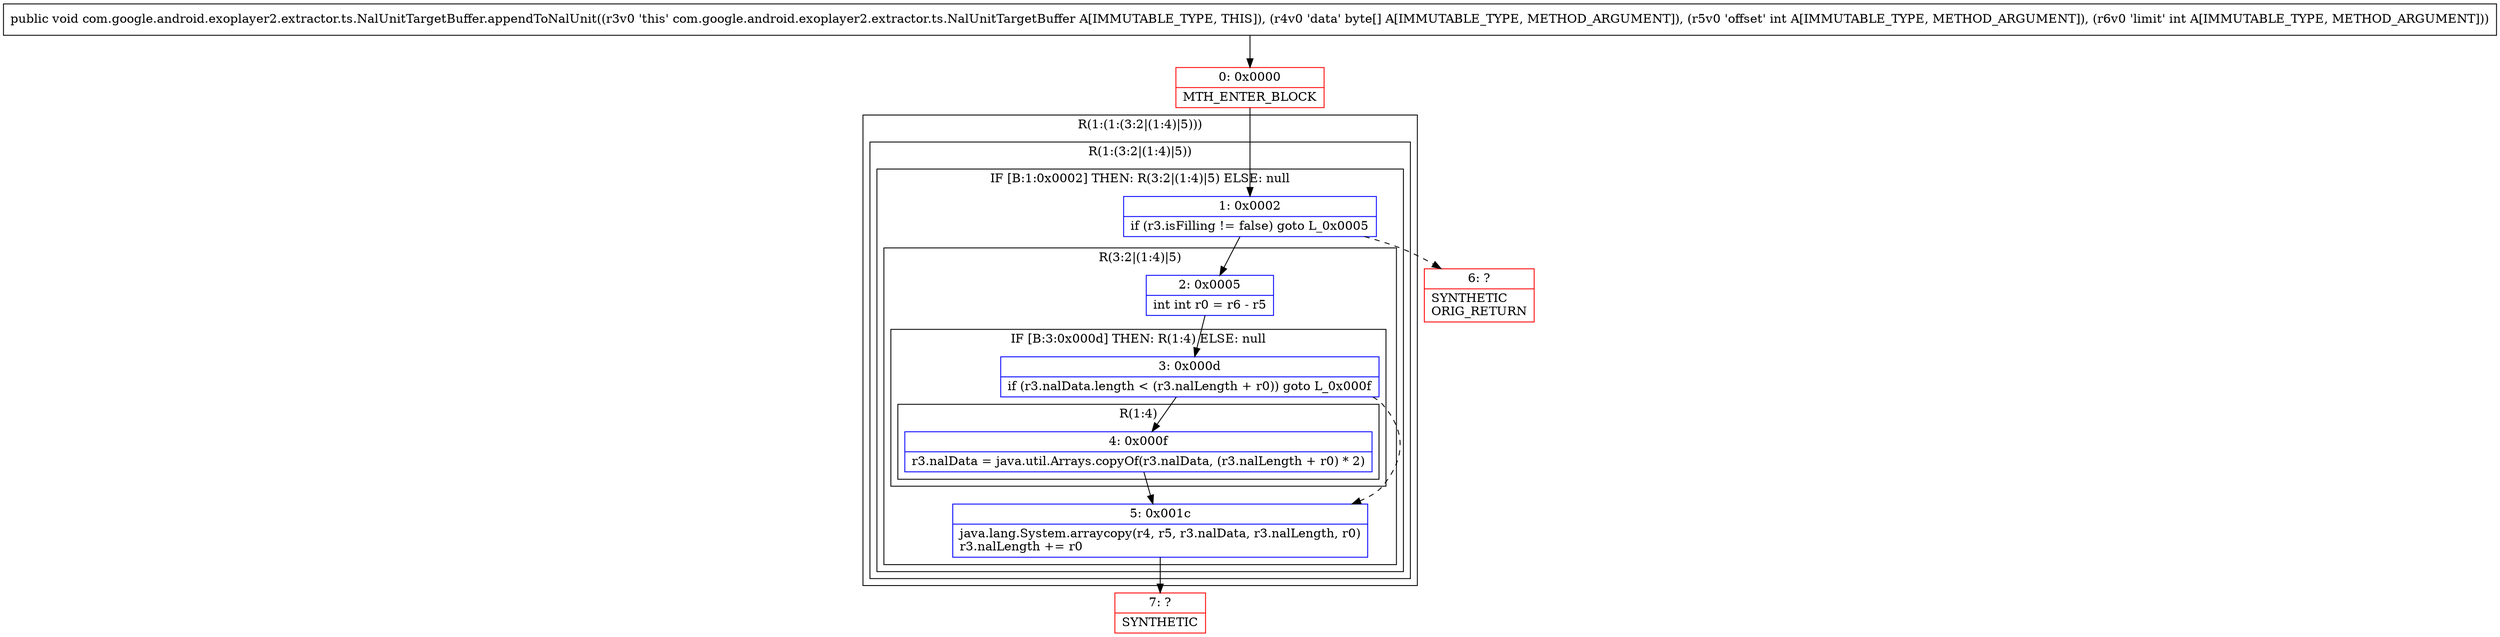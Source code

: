 digraph "CFG forcom.google.android.exoplayer2.extractor.ts.NalUnitTargetBuffer.appendToNalUnit([BII)V" {
subgraph cluster_Region_1448010595 {
label = "R(1:(1:(3:2|(1:4)|5)))";
node [shape=record,color=blue];
subgraph cluster_Region_332357288 {
label = "R(1:(3:2|(1:4)|5))";
node [shape=record,color=blue];
subgraph cluster_IfRegion_435919616 {
label = "IF [B:1:0x0002] THEN: R(3:2|(1:4)|5) ELSE: null";
node [shape=record,color=blue];
Node_1 [shape=record,label="{1\:\ 0x0002|if (r3.isFilling != false) goto L_0x0005\l}"];
subgraph cluster_Region_724410157 {
label = "R(3:2|(1:4)|5)";
node [shape=record,color=blue];
Node_2 [shape=record,label="{2\:\ 0x0005|int int r0 = r6 \- r5\l}"];
subgraph cluster_IfRegion_913559619 {
label = "IF [B:3:0x000d] THEN: R(1:4) ELSE: null";
node [shape=record,color=blue];
Node_3 [shape=record,label="{3\:\ 0x000d|if (r3.nalData.length \< (r3.nalLength + r0)) goto L_0x000f\l}"];
subgraph cluster_Region_1687650210 {
label = "R(1:4)";
node [shape=record,color=blue];
Node_4 [shape=record,label="{4\:\ 0x000f|r3.nalData = java.util.Arrays.copyOf(r3.nalData, (r3.nalLength + r0) * 2)\l}"];
}
}
Node_5 [shape=record,label="{5\:\ 0x001c|java.lang.System.arraycopy(r4, r5, r3.nalData, r3.nalLength, r0)\lr3.nalLength += r0\l}"];
}
}
}
}
Node_0 [shape=record,color=red,label="{0\:\ 0x0000|MTH_ENTER_BLOCK\l}"];
Node_6 [shape=record,color=red,label="{6\:\ ?|SYNTHETIC\lORIG_RETURN\l}"];
Node_7 [shape=record,color=red,label="{7\:\ ?|SYNTHETIC\l}"];
MethodNode[shape=record,label="{public void com.google.android.exoplayer2.extractor.ts.NalUnitTargetBuffer.appendToNalUnit((r3v0 'this' com.google.android.exoplayer2.extractor.ts.NalUnitTargetBuffer A[IMMUTABLE_TYPE, THIS]), (r4v0 'data' byte[] A[IMMUTABLE_TYPE, METHOD_ARGUMENT]), (r5v0 'offset' int A[IMMUTABLE_TYPE, METHOD_ARGUMENT]), (r6v0 'limit' int A[IMMUTABLE_TYPE, METHOD_ARGUMENT])) }"];
MethodNode -> Node_0;
Node_1 -> Node_2;
Node_1 -> Node_6[style=dashed];
Node_2 -> Node_3;
Node_3 -> Node_4;
Node_3 -> Node_5[style=dashed];
Node_4 -> Node_5;
Node_5 -> Node_7;
Node_0 -> Node_1;
}

